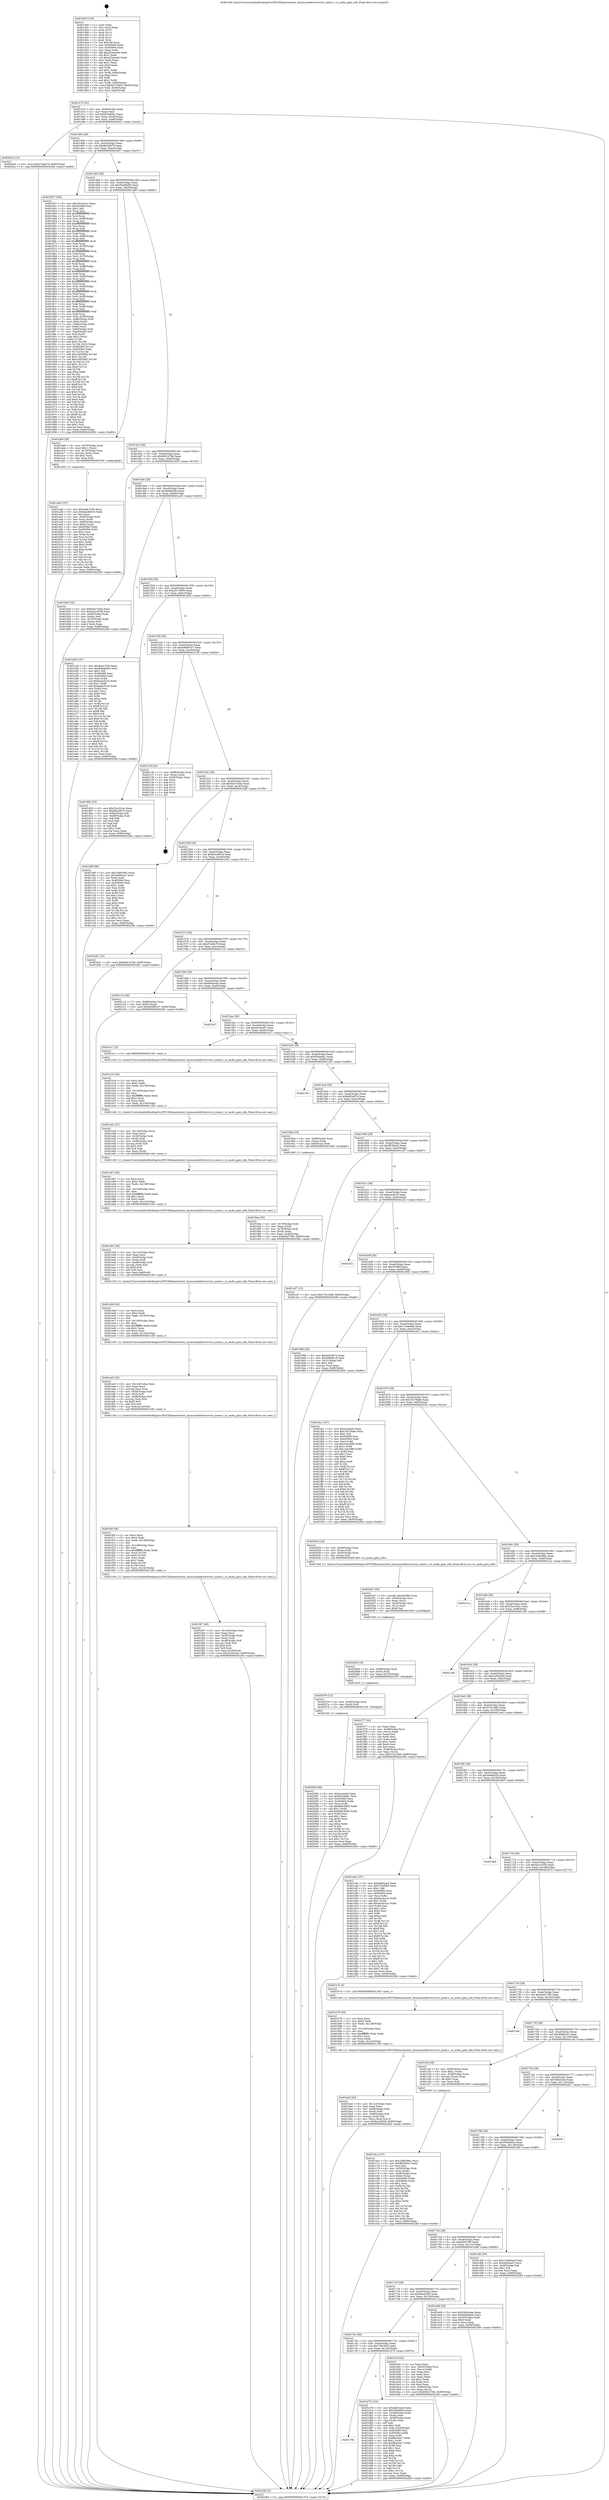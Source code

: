 digraph "0x401400" {
  label = "0x401400 (/mnt/c/Users/mathe/Desktop/tcc/POCII/binaries/extr_linuxsounddriversvxvx_mixer.c_vx_audio_gain_info_Final-ollvm.out::main(0))"
  labelloc = "t"
  node[shape=record]

  Entry [label="",width=0.3,height=0.3,shape=circle,fillcolor=black,style=filled]
  "0x401474" [label="{
     0x401474 [32]\l
     | [instrs]\l
     &nbsp;&nbsp;0x401474 \<+6\>: mov -0x90(%rbp),%eax\l
     &nbsp;&nbsp;0x40147a \<+2\>: mov %eax,%ecx\l
     &nbsp;&nbsp;0x40147c \<+6\>: sub $0x816a6fe1,%ecx\l
     &nbsp;&nbsp;0x401482 \<+6\>: mov %eax,-0xa4(%rbp)\l
     &nbsp;&nbsp;0x401488 \<+6\>: mov %ecx,-0xa8(%rbp)\l
     &nbsp;&nbsp;0x40148e \<+6\>: je 00000000004020e2 \<main+0xce2\>\l
  }"]
  "0x4020e2" [label="{
     0x4020e2 [15]\l
     | [instrs]\l
     &nbsp;&nbsp;0x4020e2 \<+10\>: movl $0xd7abfa70,-0x90(%rbp)\l
     &nbsp;&nbsp;0x4020ec \<+5\>: jmp 0000000000402284 \<main+0xe84\>\l
  }"]
  "0x401494" [label="{
     0x401494 [28]\l
     | [instrs]\l
     &nbsp;&nbsp;0x401494 \<+5\>: jmp 0000000000401499 \<main+0x99\>\l
     &nbsp;&nbsp;0x401499 \<+6\>: mov -0xa4(%rbp),%eax\l
     &nbsp;&nbsp;0x40149f \<+5\>: sub $0x8b42f476,%eax\l
     &nbsp;&nbsp;0x4014a4 \<+6\>: mov %eax,-0xac(%rbp)\l
     &nbsp;&nbsp;0x4014aa \<+6\>: je 0000000000401837 \<main+0x437\>\l
  }"]
  Exit [label="",width=0.3,height=0.3,shape=circle,fillcolor=black,style=filled,peripheries=2]
  "0x401837" [label="{
     0x401837 [356]\l
     | [instrs]\l
     &nbsp;&nbsp;0x401837 \<+5\>: mov $0x25e161ec,%eax\l
     &nbsp;&nbsp;0x40183c \<+5\>: mov $0xcf16f6f,%ecx\l
     &nbsp;&nbsp;0x401841 \<+2\>: mov $0x1,%dl\l
     &nbsp;&nbsp;0x401843 \<+3\>: mov %rsp,%rsi\l
     &nbsp;&nbsp;0x401846 \<+4\>: add $0xfffffffffffffff0,%rsi\l
     &nbsp;&nbsp;0x40184a \<+3\>: mov %rsi,%rsp\l
     &nbsp;&nbsp;0x40184d \<+7\>: mov %rsi,-0x88(%rbp)\l
     &nbsp;&nbsp;0x401854 \<+3\>: mov %rsp,%rsi\l
     &nbsp;&nbsp;0x401857 \<+4\>: add $0xfffffffffffffff0,%rsi\l
     &nbsp;&nbsp;0x40185b \<+3\>: mov %rsi,%rsp\l
     &nbsp;&nbsp;0x40185e \<+3\>: mov %rsp,%rdi\l
     &nbsp;&nbsp;0x401861 \<+4\>: add $0xfffffffffffffff0,%rdi\l
     &nbsp;&nbsp;0x401865 \<+3\>: mov %rdi,%rsp\l
     &nbsp;&nbsp;0x401868 \<+4\>: mov %rdi,-0x80(%rbp)\l
     &nbsp;&nbsp;0x40186c \<+3\>: mov %rsp,%rdi\l
     &nbsp;&nbsp;0x40186f \<+4\>: add $0xfffffffffffffff0,%rdi\l
     &nbsp;&nbsp;0x401873 \<+3\>: mov %rdi,%rsp\l
     &nbsp;&nbsp;0x401876 \<+4\>: mov %rdi,-0x78(%rbp)\l
     &nbsp;&nbsp;0x40187a \<+3\>: mov %rsp,%rdi\l
     &nbsp;&nbsp;0x40187d \<+4\>: add $0xfffffffffffffff0,%rdi\l
     &nbsp;&nbsp;0x401881 \<+3\>: mov %rdi,%rsp\l
     &nbsp;&nbsp;0x401884 \<+4\>: mov %rdi,-0x70(%rbp)\l
     &nbsp;&nbsp;0x401888 \<+3\>: mov %rsp,%rdi\l
     &nbsp;&nbsp;0x40188b \<+4\>: add $0xfffffffffffffff0,%rdi\l
     &nbsp;&nbsp;0x40188f \<+3\>: mov %rdi,%rsp\l
     &nbsp;&nbsp;0x401892 \<+4\>: mov %rdi,-0x68(%rbp)\l
     &nbsp;&nbsp;0x401896 \<+3\>: mov %rsp,%rdi\l
     &nbsp;&nbsp;0x401899 \<+4\>: add $0xfffffffffffffff0,%rdi\l
     &nbsp;&nbsp;0x40189d \<+3\>: mov %rdi,%rsp\l
     &nbsp;&nbsp;0x4018a0 \<+4\>: mov %rdi,-0x60(%rbp)\l
     &nbsp;&nbsp;0x4018a4 \<+3\>: mov %rsp,%rdi\l
     &nbsp;&nbsp;0x4018a7 \<+4\>: add $0xfffffffffffffff0,%rdi\l
     &nbsp;&nbsp;0x4018ab \<+3\>: mov %rdi,%rsp\l
     &nbsp;&nbsp;0x4018ae \<+4\>: mov %rdi,-0x58(%rbp)\l
     &nbsp;&nbsp;0x4018b2 \<+3\>: mov %rsp,%rdi\l
     &nbsp;&nbsp;0x4018b5 \<+4\>: add $0xfffffffffffffff0,%rdi\l
     &nbsp;&nbsp;0x4018b9 \<+3\>: mov %rdi,%rsp\l
     &nbsp;&nbsp;0x4018bc \<+4\>: mov %rdi,-0x50(%rbp)\l
     &nbsp;&nbsp;0x4018c0 \<+3\>: mov %rsp,%rdi\l
     &nbsp;&nbsp;0x4018c3 \<+4\>: add $0xfffffffffffffff0,%rdi\l
     &nbsp;&nbsp;0x4018c7 \<+3\>: mov %rdi,%rsp\l
     &nbsp;&nbsp;0x4018ca \<+4\>: mov %rdi,-0x48(%rbp)\l
     &nbsp;&nbsp;0x4018ce \<+3\>: mov %rsp,%rdi\l
     &nbsp;&nbsp;0x4018d1 \<+4\>: add $0xfffffffffffffff0,%rdi\l
     &nbsp;&nbsp;0x4018d5 \<+3\>: mov %rdi,%rsp\l
     &nbsp;&nbsp;0x4018d8 \<+4\>: mov %rdi,-0x40(%rbp)\l
     &nbsp;&nbsp;0x4018dc \<+7\>: mov -0x88(%rbp),%rdi\l
     &nbsp;&nbsp;0x4018e3 \<+6\>: movl $0x0,(%rdi)\l
     &nbsp;&nbsp;0x4018e9 \<+7\>: mov -0x94(%rbp),%r8d\l
     &nbsp;&nbsp;0x4018f0 \<+3\>: mov %r8d,(%rsi)\l
     &nbsp;&nbsp;0x4018f3 \<+4\>: mov -0x80(%rbp),%rdi\l
     &nbsp;&nbsp;0x4018f7 \<+7\>: mov -0xa0(%rbp),%r9\l
     &nbsp;&nbsp;0x4018fe \<+3\>: mov %r9,(%rdi)\l
     &nbsp;&nbsp;0x401901 \<+3\>: cmpl $0x2,(%rsi)\l
     &nbsp;&nbsp;0x401904 \<+4\>: setne %r10b\l
     &nbsp;&nbsp;0x401908 \<+4\>: and $0x1,%r10b\l
     &nbsp;&nbsp;0x40190c \<+4\>: mov %r10b,-0x31(%rbp)\l
     &nbsp;&nbsp;0x401910 \<+8\>: mov 0x405060,%r11d\l
     &nbsp;&nbsp;0x401918 \<+7\>: mov 0x405064,%ebx\l
     &nbsp;&nbsp;0x40191f \<+3\>: mov %r11d,%r14d\l
     &nbsp;&nbsp;0x401922 \<+7\>: add $0xc3d55082,%r14d\l
     &nbsp;&nbsp;0x401929 \<+4\>: sub $0x1,%r14d\l
     &nbsp;&nbsp;0x40192d \<+7\>: sub $0xc3d55082,%r14d\l
     &nbsp;&nbsp;0x401934 \<+4\>: imul %r14d,%r11d\l
     &nbsp;&nbsp;0x401938 \<+4\>: and $0x1,%r11d\l
     &nbsp;&nbsp;0x40193c \<+4\>: cmp $0x0,%r11d\l
     &nbsp;&nbsp;0x401940 \<+4\>: sete %r10b\l
     &nbsp;&nbsp;0x401944 \<+3\>: cmp $0xa,%ebx\l
     &nbsp;&nbsp;0x401947 \<+4\>: setl %r15b\l
     &nbsp;&nbsp;0x40194b \<+3\>: mov %r10b,%r12b\l
     &nbsp;&nbsp;0x40194e \<+4\>: xor $0xff,%r12b\l
     &nbsp;&nbsp;0x401952 \<+3\>: mov %r15b,%r13b\l
     &nbsp;&nbsp;0x401955 \<+4\>: xor $0xff,%r13b\l
     &nbsp;&nbsp;0x401959 \<+3\>: xor $0x0,%dl\l
     &nbsp;&nbsp;0x40195c \<+3\>: mov %r12b,%sil\l
     &nbsp;&nbsp;0x40195f \<+4\>: and $0x0,%sil\l
     &nbsp;&nbsp;0x401963 \<+3\>: and %dl,%r10b\l
     &nbsp;&nbsp;0x401966 \<+3\>: mov %r13b,%dil\l
     &nbsp;&nbsp;0x401969 \<+4\>: and $0x0,%dil\l
     &nbsp;&nbsp;0x40196d \<+3\>: and %dl,%r15b\l
     &nbsp;&nbsp;0x401970 \<+3\>: or %r10b,%sil\l
     &nbsp;&nbsp;0x401973 \<+3\>: or %r15b,%dil\l
     &nbsp;&nbsp;0x401976 \<+3\>: xor %dil,%sil\l
     &nbsp;&nbsp;0x401979 \<+3\>: or %r13b,%r12b\l
     &nbsp;&nbsp;0x40197c \<+4\>: xor $0xff,%r12b\l
     &nbsp;&nbsp;0x401980 \<+3\>: or $0x0,%dl\l
     &nbsp;&nbsp;0x401983 \<+3\>: and %dl,%r12b\l
     &nbsp;&nbsp;0x401986 \<+3\>: or %r12b,%sil\l
     &nbsp;&nbsp;0x401989 \<+4\>: test $0x1,%sil\l
     &nbsp;&nbsp;0x40198d \<+3\>: cmovne %ecx,%eax\l
     &nbsp;&nbsp;0x401990 \<+6\>: mov %eax,-0x90(%rbp)\l
     &nbsp;&nbsp;0x401996 \<+5\>: jmp 0000000000402284 \<main+0xe84\>\l
  }"]
  "0x4014b0" [label="{
     0x4014b0 [28]\l
     | [instrs]\l
     &nbsp;&nbsp;0x4014b0 \<+5\>: jmp 00000000004014b5 \<main+0xb5\>\l
     &nbsp;&nbsp;0x4014b5 \<+6\>: mov -0xa4(%rbp),%eax\l
     &nbsp;&nbsp;0x4014bb \<+5\>: sub $0x8da08a95,%eax\l
     &nbsp;&nbsp;0x4014c0 \<+6\>: mov %eax,-0xb0(%rbp)\l
     &nbsp;&nbsp;0x4014c6 \<+6\>: je 0000000000401ab9 \<main+0x6b9\>\l
  }"]
  "0x402082" [label="{
     0x402082 [96]\l
     | [instrs]\l
     &nbsp;&nbsp;0x402082 \<+5\>: mov $0xace4e45,%eax\l
     &nbsp;&nbsp;0x402087 \<+5\>: mov $0x816a6fe1,%esi\l
     &nbsp;&nbsp;0x40208c \<+7\>: mov 0x405060,%ecx\l
     &nbsp;&nbsp;0x402093 \<+7\>: mov 0x405064,%edx\l
     &nbsp;&nbsp;0x40209a \<+3\>: mov %ecx,%r8d\l
     &nbsp;&nbsp;0x40209d \<+7\>: sub $0x8b8c4605,%r8d\l
     &nbsp;&nbsp;0x4020a4 \<+4\>: sub $0x1,%r8d\l
     &nbsp;&nbsp;0x4020a8 \<+7\>: add $0x8b8c4605,%r8d\l
     &nbsp;&nbsp;0x4020af \<+4\>: imul %r8d,%ecx\l
     &nbsp;&nbsp;0x4020b3 \<+3\>: and $0x1,%ecx\l
     &nbsp;&nbsp;0x4020b6 \<+3\>: cmp $0x0,%ecx\l
     &nbsp;&nbsp;0x4020b9 \<+4\>: sete %r9b\l
     &nbsp;&nbsp;0x4020bd \<+3\>: cmp $0xa,%edx\l
     &nbsp;&nbsp;0x4020c0 \<+4\>: setl %r10b\l
     &nbsp;&nbsp;0x4020c4 \<+3\>: mov %r9b,%r11b\l
     &nbsp;&nbsp;0x4020c7 \<+3\>: and %r10b,%r11b\l
     &nbsp;&nbsp;0x4020ca \<+3\>: xor %r10b,%r9b\l
     &nbsp;&nbsp;0x4020cd \<+3\>: or %r9b,%r11b\l
     &nbsp;&nbsp;0x4020d0 \<+4\>: test $0x1,%r11b\l
     &nbsp;&nbsp;0x4020d4 \<+3\>: cmovne %esi,%eax\l
     &nbsp;&nbsp;0x4020d7 \<+6\>: mov %eax,-0x90(%rbp)\l
     &nbsp;&nbsp;0x4020dd \<+5\>: jmp 0000000000402284 \<main+0xe84\>\l
  }"]
  "0x401ab9" [label="{
     0x401ab9 [29]\l
     | [instrs]\l
     &nbsp;&nbsp;0x401ab9 \<+4\>: mov -0x70(%rbp),%rax\l
     &nbsp;&nbsp;0x401abd \<+6\>: movl $0x1,(%rax)\l
     &nbsp;&nbsp;0x401ac3 \<+4\>: mov -0x70(%rbp),%rax\l
     &nbsp;&nbsp;0x401ac7 \<+3\>: movslq (%rax),%rax\l
     &nbsp;&nbsp;0x401aca \<+4\>: shl $0x2,%rax\l
     &nbsp;&nbsp;0x401ace \<+3\>: mov %rax,%rdi\l
     &nbsp;&nbsp;0x401ad1 \<+5\>: call 0000000000401050 \<malloc@plt\>\l
     | [calls]\l
     &nbsp;&nbsp;0x401050 \{1\} (unknown)\l
  }"]
  "0x4014cc" [label="{
     0x4014cc [28]\l
     | [instrs]\l
     &nbsp;&nbsp;0x4014cc \<+5\>: jmp 00000000004014d1 \<main+0xd1\>\l
     &nbsp;&nbsp;0x4014d1 \<+6\>: mov -0xa4(%rbp),%eax\l
     &nbsp;&nbsp;0x4014d7 \<+5\>: sub $0x949147b8,%eax\l
     &nbsp;&nbsp;0x4014dc \<+6\>: mov %eax,-0xb4(%rbp)\l
     &nbsp;&nbsp;0x4014e2 \<+6\>: je 0000000000401b50 \<main+0x750\>\l
  }"]
  "0x402076" [label="{
     0x402076 [12]\l
     | [instrs]\l
     &nbsp;&nbsp;0x402076 \<+4\>: mov -0x50(%rbp),%rdi\l
     &nbsp;&nbsp;0x40207a \<+3\>: mov (%rdi),%rdi\l
     &nbsp;&nbsp;0x40207d \<+5\>: call 0000000000401030 \<free@plt\>\l
     | [calls]\l
     &nbsp;&nbsp;0x401030 \{1\} (unknown)\l
  }"]
  "0x401b50" [label="{
     0x401b50 [36]\l
     | [instrs]\l
     &nbsp;&nbsp;0x401b50 \<+5\>: mov $0xbab73e4a,%eax\l
     &nbsp;&nbsp;0x401b55 \<+5\>: mov $0x4a2c5358,%ecx\l
     &nbsp;&nbsp;0x401b5a \<+4\>: mov -0x60(%rbp),%rdx\l
     &nbsp;&nbsp;0x401b5e \<+2\>: mov (%rdx),%esi\l
     &nbsp;&nbsp;0x401b60 \<+4\>: mov -0x70(%rbp),%rdx\l
     &nbsp;&nbsp;0x401b64 \<+2\>: cmp (%rdx),%esi\l
     &nbsp;&nbsp;0x401b66 \<+3\>: cmovl %ecx,%eax\l
     &nbsp;&nbsp;0x401b69 \<+6\>: mov %eax,-0x90(%rbp)\l
     &nbsp;&nbsp;0x401b6f \<+5\>: jmp 0000000000402284 \<main+0xe84\>\l
  }"]
  "0x4014e8" [label="{
     0x4014e8 [28]\l
     | [instrs]\l
     &nbsp;&nbsp;0x4014e8 \<+5\>: jmp 00000000004014ed \<main+0xed\>\l
     &nbsp;&nbsp;0x4014ed \<+6\>: mov -0xa4(%rbp),%eax\l
     &nbsp;&nbsp;0x4014f3 \<+5\>: sub $0x9dd0a6dc,%eax\l
     &nbsp;&nbsp;0x4014f8 \<+6\>: mov %eax,-0xb8(%rbp)\l
     &nbsp;&nbsp;0x4014fe \<+6\>: je 0000000000401a26 \<main+0x626\>\l
  }"]
  "0x402064" [label="{
     0x402064 [18]\l
     | [instrs]\l
     &nbsp;&nbsp;0x402064 \<+4\>: mov -0x68(%rbp),%rdi\l
     &nbsp;&nbsp;0x402068 \<+3\>: mov (%rdi),%rdi\l
     &nbsp;&nbsp;0x40206b \<+6\>: mov %eax,-0x150(%rbp)\l
     &nbsp;&nbsp;0x402071 \<+5\>: call 0000000000401030 \<free@plt\>\l
     | [calls]\l
     &nbsp;&nbsp;0x401030 \{1\} (unknown)\l
  }"]
  "0x401a26" [label="{
     0x401a26 [147]\l
     | [instrs]\l
     &nbsp;&nbsp;0x401a26 \<+5\>: mov $0x4adc7c85,%eax\l
     &nbsp;&nbsp;0x401a2b \<+5\>: mov $0x8da08a95,%ecx\l
     &nbsp;&nbsp;0x401a30 \<+2\>: mov $0x1,%dl\l
     &nbsp;&nbsp;0x401a32 \<+7\>: mov 0x405060,%esi\l
     &nbsp;&nbsp;0x401a39 \<+7\>: mov 0x405064,%edi\l
     &nbsp;&nbsp;0x401a40 \<+3\>: mov %esi,%r8d\l
     &nbsp;&nbsp;0x401a43 \<+7\>: sub $0xba0e3c24,%r8d\l
     &nbsp;&nbsp;0x401a4a \<+4\>: sub $0x1,%r8d\l
     &nbsp;&nbsp;0x401a4e \<+7\>: add $0xba0e3c24,%r8d\l
     &nbsp;&nbsp;0x401a55 \<+4\>: imul %r8d,%esi\l
     &nbsp;&nbsp;0x401a59 \<+3\>: and $0x1,%esi\l
     &nbsp;&nbsp;0x401a5c \<+3\>: cmp $0x0,%esi\l
     &nbsp;&nbsp;0x401a5f \<+4\>: sete %r9b\l
     &nbsp;&nbsp;0x401a63 \<+3\>: cmp $0xa,%edi\l
     &nbsp;&nbsp;0x401a66 \<+4\>: setl %r10b\l
     &nbsp;&nbsp;0x401a6a \<+3\>: mov %r9b,%r11b\l
     &nbsp;&nbsp;0x401a6d \<+4\>: xor $0xff,%r11b\l
     &nbsp;&nbsp;0x401a71 \<+3\>: mov %r10b,%bl\l
     &nbsp;&nbsp;0x401a74 \<+3\>: xor $0xff,%bl\l
     &nbsp;&nbsp;0x401a77 \<+3\>: xor $0x0,%dl\l
     &nbsp;&nbsp;0x401a7a \<+3\>: mov %r11b,%r14b\l
     &nbsp;&nbsp;0x401a7d \<+4\>: and $0x0,%r14b\l
     &nbsp;&nbsp;0x401a81 \<+3\>: and %dl,%r9b\l
     &nbsp;&nbsp;0x401a84 \<+3\>: mov %bl,%r15b\l
     &nbsp;&nbsp;0x401a87 \<+4\>: and $0x0,%r15b\l
     &nbsp;&nbsp;0x401a8b \<+3\>: and %dl,%r10b\l
     &nbsp;&nbsp;0x401a8e \<+3\>: or %r9b,%r14b\l
     &nbsp;&nbsp;0x401a91 \<+3\>: or %r10b,%r15b\l
     &nbsp;&nbsp;0x401a94 \<+3\>: xor %r15b,%r14b\l
     &nbsp;&nbsp;0x401a97 \<+3\>: or %bl,%r11b\l
     &nbsp;&nbsp;0x401a9a \<+4\>: xor $0xff,%r11b\l
     &nbsp;&nbsp;0x401a9e \<+3\>: or $0x0,%dl\l
     &nbsp;&nbsp;0x401aa1 \<+3\>: and %dl,%r11b\l
     &nbsp;&nbsp;0x401aa4 \<+3\>: or %r11b,%r14b\l
     &nbsp;&nbsp;0x401aa7 \<+4\>: test $0x1,%r14b\l
     &nbsp;&nbsp;0x401aab \<+3\>: cmovne %ecx,%eax\l
     &nbsp;&nbsp;0x401aae \<+6\>: mov %eax,-0x90(%rbp)\l
     &nbsp;&nbsp;0x401ab4 \<+5\>: jmp 0000000000402284 \<main+0xe84\>\l
  }"]
  "0x401504" [label="{
     0x401504 [28]\l
     | [instrs]\l
     &nbsp;&nbsp;0x401504 \<+5\>: jmp 0000000000401509 \<main+0x109\>\l
     &nbsp;&nbsp;0x401509 \<+6\>: mov -0xa4(%rbp),%eax\l
     &nbsp;&nbsp;0x40150f \<+5\>: sub $0xa5c7b950,%eax\l
     &nbsp;&nbsp;0x401514 \<+6\>: mov %eax,-0xbc(%rbp)\l
     &nbsp;&nbsp;0x40151a \<+6\>: je 0000000000401802 \<main+0x402\>\l
  }"]
  "0x402047" [label="{
     0x402047 [29]\l
     | [instrs]\l
     &nbsp;&nbsp;0x402047 \<+10\>: movabs $0x4030b6,%rdi\l
     &nbsp;&nbsp;0x402051 \<+4\>: mov -0x40(%rbp),%rsi\l
     &nbsp;&nbsp;0x402055 \<+2\>: mov %eax,(%rsi)\l
     &nbsp;&nbsp;0x402057 \<+4\>: mov -0x40(%rbp),%rsi\l
     &nbsp;&nbsp;0x40205b \<+2\>: mov (%rsi),%esi\l
     &nbsp;&nbsp;0x40205d \<+2\>: mov $0x0,%al\l
     &nbsp;&nbsp;0x40205f \<+5\>: call 0000000000401040 \<printf@plt\>\l
     | [calls]\l
     &nbsp;&nbsp;0x401040 \{1\} (unknown)\l
  }"]
  "0x401802" [label="{
     0x401802 [53]\l
     | [instrs]\l
     &nbsp;&nbsp;0x401802 \<+5\>: mov $0x25e161ec,%eax\l
     &nbsp;&nbsp;0x401807 \<+5\>: mov $0x8b42f476,%ecx\l
     &nbsp;&nbsp;0x40180c \<+6\>: mov -0x8a(%rbp),%dl\l
     &nbsp;&nbsp;0x401812 \<+7\>: mov -0x89(%rbp),%sil\l
     &nbsp;&nbsp;0x401819 \<+3\>: mov %dl,%dil\l
     &nbsp;&nbsp;0x40181c \<+3\>: and %sil,%dil\l
     &nbsp;&nbsp;0x40181f \<+3\>: xor %sil,%dl\l
     &nbsp;&nbsp;0x401822 \<+3\>: or %dl,%dil\l
     &nbsp;&nbsp;0x401825 \<+4\>: test $0x1,%dil\l
     &nbsp;&nbsp;0x401829 \<+3\>: cmovne %ecx,%eax\l
     &nbsp;&nbsp;0x40182c \<+6\>: mov %eax,-0x90(%rbp)\l
     &nbsp;&nbsp;0x401832 \<+5\>: jmp 0000000000402284 \<main+0xe84\>\l
  }"]
  "0x401520" [label="{
     0x401520 [28]\l
     | [instrs]\l
     &nbsp;&nbsp;0x401520 \<+5\>: jmp 0000000000401525 \<main+0x125\>\l
     &nbsp;&nbsp;0x401525 \<+6\>: mov -0xa4(%rbp),%eax\l
     &nbsp;&nbsp;0x40152b \<+5\>: sub $0xb94881e7,%eax\l
     &nbsp;&nbsp;0x401530 \<+6\>: mov %eax,-0xc0(%rbp)\l
     &nbsp;&nbsp;0x401536 \<+6\>: je 0000000000402130 \<main+0xd30\>\l
  }"]
  "0x402284" [label="{
     0x402284 [5]\l
     | [instrs]\l
     &nbsp;&nbsp;0x402284 \<+5\>: jmp 0000000000401474 \<main+0x74\>\l
  }"]
  "0x401400" [label="{
     0x401400 [116]\l
     | [instrs]\l
     &nbsp;&nbsp;0x401400 \<+1\>: push %rbp\l
     &nbsp;&nbsp;0x401401 \<+3\>: mov %rsp,%rbp\l
     &nbsp;&nbsp;0x401404 \<+2\>: push %r15\l
     &nbsp;&nbsp;0x401406 \<+2\>: push %r14\l
     &nbsp;&nbsp;0x401408 \<+2\>: push %r13\l
     &nbsp;&nbsp;0x40140a \<+2\>: push %r12\l
     &nbsp;&nbsp;0x40140c \<+1\>: push %rbx\l
     &nbsp;&nbsp;0x40140d \<+7\>: sub $0x148,%rsp\l
     &nbsp;&nbsp;0x401414 \<+7\>: mov 0x405060,%eax\l
     &nbsp;&nbsp;0x40141b \<+7\>: mov 0x405064,%ecx\l
     &nbsp;&nbsp;0x401422 \<+2\>: mov %eax,%edx\l
     &nbsp;&nbsp;0x401424 \<+6\>: add $0xa52eea46,%edx\l
     &nbsp;&nbsp;0x40142a \<+3\>: sub $0x1,%edx\l
     &nbsp;&nbsp;0x40142d \<+6\>: sub $0xa52eea46,%edx\l
     &nbsp;&nbsp;0x401433 \<+3\>: imul %edx,%eax\l
     &nbsp;&nbsp;0x401436 \<+3\>: and $0x1,%eax\l
     &nbsp;&nbsp;0x401439 \<+3\>: cmp $0x0,%eax\l
     &nbsp;&nbsp;0x40143c \<+4\>: sete %r8b\l
     &nbsp;&nbsp;0x401440 \<+4\>: and $0x1,%r8b\l
     &nbsp;&nbsp;0x401444 \<+7\>: mov %r8b,-0x8a(%rbp)\l
     &nbsp;&nbsp;0x40144b \<+3\>: cmp $0xa,%ecx\l
     &nbsp;&nbsp;0x40144e \<+4\>: setl %r8b\l
     &nbsp;&nbsp;0x401452 \<+4\>: and $0x1,%r8b\l
     &nbsp;&nbsp;0x401456 \<+7\>: mov %r8b,-0x89(%rbp)\l
     &nbsp;&nbsp;0x40145d \<+10\>: movl $0xa5c7b950,-0x90(%rbp)\l
     &nbsp;&nbsp;0x401467 \<+6\>: mov %edi,-0x94(%rbp)\l
     &nbsp;&nbsp;0x40146d \<+7\>: mov %rsi,-0xa0(%rbp)\l
  }"]
  "0x401f47" [label="{
     0x401f47 [48]\l
     | [instrs]\l
     &nbsp;&nbsp;0x401f47 \<+6\>: mov -0x14c(%rbp),%ecx\l
     &nbsp;&nbsp;0x401f4d \<+3\>: imul %eax,%ecx\l
     &nbsp;&nbsp;0x401f50 \<+4\>: mov -0x50(%rbp),%rdi\l
     &nbsp;&nbsp;0x401f54 \<+3\>: mov (%rdi),%rdi\l
     &nbsp;&nbsp;0x401f57 \<+4\>: mov -0x48(%rbp),%r8\l
     &nbsp;&nbsp;0x401f5b \<+3\>: movslq (%r8),%r8\l
     &nbsp;&nbsp;0x401f5e \<+4\>: shl $0x5,%r8\l
     &nbsp;&nbsp;0x401f62 \<+3\>: add %r8,%rdi\l
     &nbsp;&nbsp;0x401f65 \<+3\>: mov %ecx,0x18(%rdi)\l
     &nbsp;&nbsp;0x401f68 \<+10\>: movl $0x2a35e5ad,-0x90(%rbp)\l
     &nbsp;&nbsp;0x401f72 \<+5\>: jmp 0000000000402284 \<main+0xe84\>\l
  }"]
  "0x401f0f" [label="{
     0x401f0f [56]\l
     | [instrs]\l
     &nbsp;&nbsp;0x401f0f \<+2\>: xor %ecx,%ecx\l
     &nbsp;&nbsp;0x401f11 \<+5\>: mov $0x2,%edx\l
     &nbsp;&nbsp;0x401f16 \<+6\>: mov %edx,-0x148(%rbp)\l
     &nbsp;&nbsp;0x401f1c \<+1\>: cltd\l
     &nbsp;&nbsp;0x401f1d \<+6\>: mov -0x148(%rbp),%esi\l
     &nbsp;&nbsp;0x401f23 \<+2\>: idiv %esi\l
     &nbsp;&nbsp;0x401f25 \<+6\>: imul $0xfffffffe,%edx,%edx\l
     &nbsp;&nbsp;0x401f2b \<+3\>: mov %ecx,%r10d\l
     &nbsp;&nbsp;0x401f2e \<+3\>: sub %edx,%r10d\l
     &nbsp;&nbsp;0x401f31 \<+2\>: mov %ecx,%edx\l
     &nbsp;&nbsp;0x401f33 \<+3\>: sub $0x1,%edx\l
     &nbsp;&nbsp;0x401f36 \<+3\>: add %edx,%r10d\l
     &nbsp;&nbsp;0x401f39 \<+3\>: sub %r10d,%ecx\l
     &nbsp;&nbsp;0x401f3c \<+6\>: mov %ecx,-0x14c(%rbp)\l
     &nbsp;&nbsp;0x401f42 \<+5\>: call 0000000000401160 \<next_i\>\l
     | [calls]\l
     &nbsp;&nbsp;0x401160 \{1\} (/mnt/c/Users/mathe/Desktop/tcc/POCII/binaries/extr_linuxsounddriversvxvx_mixer.c_vx_audio_gain_info_Final-ollvm.out::next_i)\l
  }"]
  "0x402130" [label="{
     0x402130 [24]\l
     | [instrs]\l
     &nbsp;&nbsp;0x402130 \<+7\>: mov -0x88(%rbp),%rax\l
     &nbsp;&nbsp;0x402137 \<+2\>: mov (%rax),%eax\l
     &nbsp;&nbsp;0x402139 \<+4\>: lea -0x28(%rbp),%rsp\l
     &nbsp;&nbsp;0x40213d \<+1\>: pop %rbx\l
     &nbsp;&nbsp;0x40213e \<+2\>: pop %r12\l
     &nbsp;&nbsp;0x402140 \<+2\>: pop %r13\l
     &nbsp;&nbsp;0x402142 \<+2\>: pop %r14\l
     &nbsp;&nbsp;0x402144 \<+2\>: pop %r15\l
     &nbsp;&nbsp;0x402146 \<+1\>: pop %rbp\l
     &nbsp;&nbsp;0x402147 \<+1\>: ret\l
  }"]
  "0x40153c" [label="{
     0x40153c [28]\l
     | [instrs]\l
     &nbsp;&nbsp;0x40153c \<+5\>: jmp 0000000000401541 \<main+0x141\>\l
     &nbsp;&nbsp;0x401541 \<+6\>: mov -0xa4(%rbp),%eax\l
     &nbsp;&nbsp;0x401547 \<+5\>: sub $0xbab73e4a,%eax\l
     &nbsp;&nbsp;0x40154c \<+6\>: mov %eax,-0xc4(%rbp)\l
     &nbsp;&nbsp;0x401552 \<+6\>: je 0000000000401bf9 \<main+0x7f9\>\l
  }"]
  "0x401ee5" [label="{
     0x401ee5 [42]\l
     | [instrs]\l
     &nbsp;&nbsp;0x401ee5 \<+6\>: mov -0x144(%rbp),%ecx\l
     &nbsp;&nbsp;0x401eeb \<+3\>: imul %eax,%ecx\l
     &nbsp;&nbsp;0x401eee \<+3\>: movslq %ecx,%rdi\l
     &nbsp;&nbsp;0x401ef1 \<+4\>: mov -0x50(%rbp),%r8\l
     &nbsp;&nbsp;0x401ef5 \<+3\>: mov (%r8),%r8\l
     &nbsp;&nbsp;0x401ef8 \<+4\>: mov -0x48(%rbp),%r9\l
     &nbsp;&nbsp;0x401efc \<+3\>: movslq (%r9),%r9\l
     &nbsp;&nbsp;0x401eff \<+4\>: shl $0x5,%r9\l
     &nbsp;&nbsp;0x401f03 \<+3\>: add %r9,%r8\l
     &nbsp;&nbsp;0x401f06 \<+4\>: mov %rdi,0x10(%r8)\l
     &nbsp;&nbsp;0x401f0a \<+5\>: call 0000000000401160 \<next_i\>\l
     | [calls]\l
     &nbsp;&nbsp;0x401160 \{1\} (/mnt/c/Users/mathe/Desktop/tcc/POCII/binaries/extr_linuxsounddriversvxvx_mixer.c_vx_audio_gain_info_Final-ollvm.out::next_i)\l
  }"]
  "0x401bf9" [label="{
     0x401bf9 [86]\l
     | [instrs]\l
     &nbsp;&nbsp;0x401bf9 \<+5\>: mov $0x1b9b39bc,%eax\l
     &nbsp;&nbsp;0x401bfe \<+5\>: mov $0x4bf6bca1,%ecx\l
     &nbsp;&nbsp;0x401c03 \<+2\>: xor %edx,%edx\l
     &nbsp;&nbsp;0x401c05 \<+7\>: mov 0x405060,%esi\l
     &nbsp;&nbsp;0x401c0c \<+7\>: mov 0x405064,%edi\l
     &nbsp;&nbsp;0x401c13 \<+3\>: sub $0x1,%edx\l
     &nbsp;&nbsp;0x401c16 \<+3\>: mov %esi,%r8d\l
     &nbsp;&nbsp;0x401c19 \<+3\>: add %edx,%r8d\l
     &nbsp;&nbsp;0x401c1c \<+4\>: imul %r8d,%esi\l
     &nbsp;&nbsp;0x401c20 \<+3\>: and $0x1,%esi\l
     &nbsp;&nbsp;0x401c23 \<+3\>: cmp $0x0,%esi\l
     &nbsp;&nbsp;0x401c26 \<+4\>: sete %r9b\l
     &nbsp;&nbsp;0x401c2a \<+3\>: cmp $0xa,%edi\l
     &nbsp;&nbsp;0x401c2d \<+4\>: setl %r10b\l
     &nbsp;&nbsp;0x401c31 \<+3\>: mov %r9b,%r11b\l
     &nbsp;&nbsp;0x401c34 \<+3\>: and %r10b,%r11b\l
     &nbsp;&nbsp;0x401c37 \<+3\>: xor %r10b,%r9b\l
     &nbsp;&nbsp;0x401c3a \<+3\>: or %r9b,%r11b\l
     &nbsp;&nbsp;0x401c3d \<+4\>: test $0x1,%r11b\l
     &nbsp;&nbsp;0x401c41 \<+3\>: cmovne %ecx,%eax\l
     &nbsp;&nbsp;0x401c44 \<+6\>: mov %eax,-0x90(%rbp)\l
     &nbsp;&nbsp;0x401c4a \<+5\>: jmp 0000000000402284 \<main+0xe84\>\l
  }"]
  "0x401558" [label="{
     0x401558 [28]\l
     | [instrs]\l
     &nbsp;&nbsp;0x401558 \<+5\>: jmp 000000000040155d \<main+0x15d\>\l
     &nbsp;&nbsp;0x40155d \<+6\>: mov -0xa4(%rbp),%eax\l
     &nbsp;&nbsp;0x401563 \<+5\>: sub $0xbee46016,%eax\l
     &nbsp;&nbsp;0x401568 \<+6\>: mov %eax,-0xc8(%rbp)\l
     &nbsp;&nbsp;0x40156e \<+6\>: je 0000000000401b41 \<main+0x741\>\l
  }"]
  "0x401eb9" [label="{
     0x401eb9 [44]\l
     | [instrs]\l
     &nbsp;&nbsp;0x401eb9 \<+2\>: xor %ecx,%ecx\l
     &nbsp;&nbsp;0x401ebb \<+5\>: mov $0x2,%edx\l
     &nbsp;&nbsp;0x401ec0 \<+6\>: mov %edx,-0x140(%rbp)\l
     &nbsp;&nbsp;0x401ec6 \<+1\>: cltd\l
     &nbsp;&nbsp;0x401ec7 \<+6\>: mov -0x140(%rbp),%esi\l
     &nbsp;&nbsp;0x401ecd \<+2\>: idiv %esi\l
     &nbsp;&nbsp;0x401ecf \<+6\>: imul $0xfffffffe,%edx,%edx\l
     &nbsp;&nbsp;0x401ed5 \<+3\>: sub $0x1,%ecx\l
     &nbsp;&nbsp;0x401ed8 \<+2\>: sub %ecx,%edx\l
     &nbsp;&nbsp;0x401eda \<+6\>: mov %edx,-0x144(%rbp)\l
     &nbsp;&nbsp;0x401ee0 \<+5\>: call 0000000000401160 \<next_i\>\l
     | [calls]\l
     &nbsp;&nbsp;0x401160 \{1\} (/mnt/c/Users/mathe/Desktop/tcc/POCII/binaries/extr_linuxsounddriversvxvx_mixer.c_vx_audio_gain_info_Final-ollvm.out::next_i)\l
  }"]
  "0x401b41" [label="{
     0x401b41 [15]\l
     | [instrs]\l
     &nbsp;&nbsp;0x401b41 \<+10\>: movl $0x949147b8,-0x90(%rbp)\l
     &nbsp;&nbsp;0x401b4b \<+5\>: jmp 0000000000402284 \<main+0xe84\>\l
  }"]
  "0x401574" [label="{
     0x401574 [28]\l
     | [instrs]\l
     &nbsp;&nbsp;0x401574 \<+5\>: jmp 0000000000401579 \<main+0x179\>\l
     &nbsp;&nbsp;0x401579 \<+6\>: mov -0xa4(%rbp),%eax\l
     &nbsp;&nbsp;0x40157f \<+5\>: sub $0xd7abfa70,%eax\l
     &nbsp;&nbsp;0x401584 \<+6\>: mov %eax,-0xcc(%rbp)\l
     &nbsp;&nbsp;0x40158a \<+6\>: je 0000000000402114 \<main+0xd14\>\l
  }"]
  "0x401e93" [label="{
     0x401e93 [38]\l
     | [instrs]\l
     &nbsp;&nbsp;0x401e93 \<+6\>: mov -0x13c(%rbp),%ecx\l
     &nbsp;&nbsp;0x401e99 \<+3\>: imul %eax,%ecx\l
     &nbsp;&nbsp;0x401e9c \<+4\>: mov -0x50(%rbp),%rdi\l
     &nbsp;&nbsp;0x401ea0 \<+3\>: mov (%rdi),%rdi\l
     &nbsp;&nbsp;0x401ea3 \<+4\>: mov -0x48(%rbp),%r8\l
     &nbsp;&nbsp;0x401ea7 \<+3\>: movslq (%r8),%r8\l
     &nbsp;&nbsp;0x401eaa \<+4\>: shl $0x5,%r8\l
     &nbsp;&nbsp;0x401eae \<+3\>: add %r8,%rdi\l
     &nbsp;&nbsp;0x401eb1 \<+3\>: mov %ecx,0x8(%rdi)\l
     &nbsp;&nbsp;0x401eb4 \<+5\>: call 0000000000401160 \<next_i\>\l
     | [calls]\l
     &nbsp;&nbsp;0x401160 \{1\} (/mnt/c/Users/mathe/Desktop/tcc/POCII/binaries/extr_linuxsounddriversvxvx_mixer.c_vx_audio_gain_info_Final-ollvm.out::next_i)\l
  }"]
  "0x402114" [label="{
     0x402114 [28]\l
     | [instrs]\l
     &nbsp;&nbsp;0x402114 \<+7\>: mov -0x88(%rbp),%rax\l
     &nbsp;&nbsp;0x40211b \<+6\>: movl $0x0,(%rax)\l
     &nbsp;&nbsp;0x402121 \<+10\>: movl $0xb94881e7,-0x90(%rbp)\l
     &nbsp;&nbsp;0x40212b \<+5\>: jmp 0000000000402284 \<main+0xe84\>\l
  }"]
  "0x401590" [label="{
     0x401590 [28]\l
     | [instrs]\l
     &nbsp;&nbsp;0x401590 \<+5\>: jmp 0000000000401595 \<main+0x195\>\l
     &nbsp;&nbsp;0x401595 \<+6\>: mov -0xa4(%rbp),%eax\l
     &nbsp;&nbsp;0x40159b \<+5\>: sub $0xdaf4cea4,%eax\l
     &nbsp;&nbsp;0x4015a0 \<+6\>: mov %eax,-0xd0(%rbp)\l
     &nbsp;&nbsp;0x4015a6 \<+6\>: je 0000000000402207 \<main+0xe07\>\l
  }"]
  "0x401e67" [label="{
     0x401e67 [44]\l
     | [instrs]\l
     &nbsp;&nbsp;0x401e67 \<+2\>: xor %ecx,%ecx\l
     &nbsp;&nbsp;0x401e69 \<+5\>: mov $0x2,%edx\l
     &nbsp;&nbsp;0x401e6e \<+6\>: mov %edx,-0x138(%rbp)\l
     &nbsp;&nbsp;0x401e74 \<+1\>: cltd\l
     &nbsp;&nbsp;0x401e75 \<+6\>: mov -0x138(%rbp),%esi\l
     &nbsp;&nbsp;0x401e7b \<+2\>: idiv %esi\l
     &nbsp;&nbsp;0x401e7d \<+6\>: imul $0xfffffffe,%edx,%edx\l
     &nbsp;&nbsp;0x401e83 \<+3\>: sub $0x1,%ecx\l
     &nbsp;&nbsp;0x401e86 \<+2\>: sub %ecx,%edx\l
     &nbsp;&nbsp;0x401e88 \<+6\>: mov %edx,-0x13c(%rbp)\l
     &nbsp;&nbsp;0x401e8e \<+5\>: call 0000000000401160 \<next_i\>\l
     | [calls]\l
     &nbsp;&nbsp;0x401160 \{1\} (/mnt/c/Users/mathe/Desktop/tcc/POCII/binaries/extr_linuxsounddriversvxvx_mixer.c_vx_audio_gain_info_Final-ollvm.out::next_i)\l
  }"]
  "0x402207" [label="{
     0x402207\l
  }", style=dashed]
  "0x4015ac" [label="{
     0x4015ac [28]\l
     | [instrs]\l
     &nbsp;&nbsp;0x4015ac \<+5\>: jmp 00000000004015b1 \<main+0x1b1\>\l
     &nbsp;&nbsp;0x4015b1 \<+6\>: mov -0xa4(%rbp),%eax\l
     &nbsp;&nbsp;0x4015b7 \<+5\>: sub $0xeb50cef1,%eax\l
     &nbsp;&nbsp;0x4015bc \<+6\>: mov %eax,-0xd4(%rbp)\l
     &nbsp;&nbsp;0x4015c2 \<+6\>: je 0000000000401e11 \<main+0xa11\>\l
  }"]
  "0x401e42" [label="{
     0x401e42 [37]\l
     | [instrs]\l
     &nbsp;&nbsp;0x401e42 \<+6\>: mov -0x134(%rbp),%ecx\l
     &nbsp;&nbsp;0x401e48 \<+3\>: imul %eax,%ecx\l
     &nbsp;&nbsp;0x401e4b \<+4\>: mov -0x50(%rbp),%rdi\l
     &nbsp;&nbsp;0x401e4f \<+3\>: mov (%rdi),%rdi\l
     &nbsp;&nbsp;0x401e52 \<+4\>: mov -0x48(%rbp),%r8\l
     &nbsp;&nbsp;0x401e56 \<+3\>: movslq (%r8),%r8\l
     &nbsp;&nbsp;0x401e59 \<+4\>: shl $0x5,%r8\l
     &nbsp;&nbsp;0x401e5d \<+3\>: add %r8,%rdi\l
     &nbsp;&nbsp;0x401e60 \<+2\>: mov %ecx,(%rdi)\l
     &nbsp;&nbsp;0x401e62 \<+5\>: call 0000000000401160 \<next_i\>\l
     | [calls]\l
     &nbsp;&nbsp;0x401160 \{1\} (/mnt/c/Users/mathe/Desktop/tcc/POCII/binaries/extr_linuxsounddriversvxvx_mixer.c_vx_audio_gain_info_Final-ollvm.out::next_i)\l
  }"]
  "0x401e11" [label="{
     0x401e11 [5]\l
     | [instrs]\l
     &nbsp;&nbsp;0x401e11 \<+5\>: call 0000000000401160 \<next_i\>\l
     | [calls]\l
     &nbsp;&nbsp;0x401160 \{1\} (/mnt/c/Users/mathe/Desktop/tcc/POCII/binaries/extr_linuxsounddriversvxvx_mixer.c_vx_audio_gain_info_Final-ollvm.out::next_i)\l
  }"]
  "0x4015c8" [label="{
     0x4015c8 [28]\l
     | [instrs]\l
     &nbsp;&nbsp;0x4015c8 \<+5\>: jmp 00000000004015cd \<main+0x1cd\>\l
     &nbsp;&nbsp;0x4015cd \<+6\>: mov -0xa4(%rbp),%eax\l
     &nbsp;&nbsp;0x4015d3 \<+5\>: sub $0xf5bba8a1,%eax\l
     &nbsp;&nbsp;0x4015d8 \<+6\>: mov %eax,-0xd8(%rbp)\l
     &nbsp;&nbsp;0x4015de \<+6\>: je 0000000000402100 \<main+0xd00\>\l
  }"]
  "0x401e16" [label="{
     0x401e16 [44]\l
     | [instrs]\l
     &nbsp;&nbsp;0x401e16 \<+2\>: xor %ecx,%ecx\l
     &nbsp;&nbsp;0x401e18 \<+5\>: mov $0x2,%edx\l
     &nbsp;&nbsp;0x401e1d \<+6\>: mov %edx,-0x130(%rbp)\l
     &nbsp;&nbsp;0x401e23 \<+1\>: cltd\l
     &nbsp;&nbsp;0x401e24 \<+6\>: mov -0x130(%rbp),%esi\l
     &nbsp;&nbsp;0x401e2a \<+2\>: idiv %esi\l
     &nbsp;&nbsp;0x401e2c \<+6\>: imul $0xfffffffe,%edx,%edx\l
     &nbsp;&nbsp;0x401e32 \<+3\>: sub $0x1,%ecx\l
     &nbsp;&nbsp;0x401e35 \<+2\>: sub %ecx,%edx\l
     &nbsp;&nbsp;0x401e37 \<+6\>: mov %edx,-0x134(%rbp)\l
     &nbsp;&nbsp;0x401e3d \<+5\>: call 0000000000401160 \<next_i\>\l
     | [calls]\l
     &nbsp;&nbsp;0x401160 \{1\} (/mnt/c/Users/mathe/Desktop/tcc/POCII/binaries/extr_linuxsounddriversvxvx_mixer.c_vx_audio_gain_info_Final-ollvm.out::next_i)\l
  }"]
  "0x402100" [label="{
     0x402100\l
  }", style=dashed]
  "0x4015e4" [label="{
     0x4015e4 [28]\l
     | [instrs]\l
     &nbsp;&nbsp;0x4015e4 \<+5\>: jmp 00000000004015e9 \<main+0x1e9\>\l
     &nbsp;&nbsp;0x4015e9 \<+6\>: mov -0xa4(%rbp),%eax\l
     &nbsp;&nbsp;0x4015ef \<+5\>: sub $0xfa82d67a,%eax\l
     &nbsp;&nbsp;0x4015f4 \<+6\>: mov %eax,-0xdc(%rbp)\l
     &nbsp;&nbsp;0x4015fa \<+6\>: je 00000000004019da \<main+0x5da\>\l
  }"]
  "0x4017f8" [label="{
     0x4017f8\l
  }", style=dashed]
  "0x4019da" [label="{
     0x4019da [16]\l
     | [instrs]\l
     &nbsp;&nbsp;0x4019da \<+4\>: mov -0x80(%rbp),%rax\l
     &nbsp;&nbsp;0x4019de \<+3\>: mov (%rax),%rax\l
     &nbsp;&nbsp;0x4019e1 \<+4\>: mov 0x8(%rax),%rdi\l
     &nbsp;&nbsp;0x4019e5 \<+5\>: call 0000000000401060 \<atoi@plt\>\l
     | [calls]\l
     &nbsp;&nbsp;0x401060 \{1\} (unknown)\l
  }"]
  "0x401600" [label="{
     0x401600 [28]\l
     | [instrs]\l
     &nbsp;&nbsp;0x401600 \<+5\>: jmp 0000000000401605 \<main+0x205\>\l
     &nbsp;&nbsp;0x401605 \<+6\>: mov -0xa4(%rbp),%eax\l
     &nbsp;&nbsp;0x40160b \<+5\>: sub $0xff25b0e2,%eax\l
     &nbsp;&nbsp;0x401610 \<+6\>: mov %eax,-0xe0(%rbp)\l
     &nbsp;&nbsp;0x401616 \<+6\>: je 0000000000401cd7 \<main+0x8d7\>\l
  }"]
  "0x401d79" [label="{
     0x401d79 [122]\l
     | [instrs]\l
     &nbsp;&nbsp;0x401d79 \<+5\>: mov $0xdaf4cea4,%eax\l
     &nbsp;&nbsp;0x401d7e \<+5\>: mov $0x556a60ce,%ecx\l
     &nbsp;&nbsp;0x401d83 \<+4\>: mov -0x48(%rbp),%rdx\l
     &nbsp;&nbsp;0x401d87 \<+2\>: mov (%rdx),%esi\l
     &nbsp;&nbsp;0x401d89 \<+4\>: mov -0x58(%rbp),%rdx\l
     &nbsp;&nbsp;0x401d8d \<+2\>: cmp (%rdx),%esi\l
     &nbsp;&nbsp;0x401d8f \<+4\>: setl %dil\l
     &nbsp;&nbsp;0x401d93 \<+4\>: and $0x1,%dil\l
     &nbsp;&nbsp;0x401d97 \<+4\>: mov %dil,-0x29(%rbp)\l
     &nbsp;&nbsp;0x401d9b \<+7\>: mov 0x405060,%esi\l
     &nbsp;&nbsp;0x401da2 \<+8\>: mov 0x405064,%r8d\l
     &nbsp;&nbsp;0x401daa \<+3\>: mov %esi,%r9d\l
     &nbsp;&nbsp;0x401dad \<+7\>: sub $0xffbe54e7,%r9d\l
     &nbsp;&nbsp;0x401db4 \<+4\>: sub $0x1,%r9d\l
     &nbsp;&nbsp;0x401db8 \<+7\>: add $0xffbe54e7,%r9d\l
     &nbsp;&nbsp;0x401dbf \<+4\>: imul %r9d,%esi\l
     &nbsp;&nbsp;0x401dc3 \<+3\>: and $0x1,%esi\l
     &nbsp;&nbsp;0x401dc6 \<+3\>: cmp $0x0,%esi\l
     &nbsp;&nbsp;0x401dc9 \<+4\>: sete %dil\l
     &nbsp;&nbsp;0x401dcd \<+4\>: cmp $0xa,%r8d\l
     &nbsp;&nbsp;0x401dd1 \<+4\>: setl %r10b\l
     &nbsp;&nbsp;0x401dd5 \<+3\>: mov %dil,%r11b\l
     &nbsp;&nbsp;0x401dd8 \<+3\>: and %r10b,%r11b\l
     &nbsp;&nbsp;0x401ddb \<+3\>: xor %r10b,%dil\l
     &nbsp;&nbsp;0x401dde \<+3\>: or %dil,%r11b\l
     &nbsp;&nbsp;0x401de1 \<+4\>: test $0x1,%r11b\l
     &nbsp;&nbsp;0x401de5 \<+3\>: cmovne %ecx,%eax\l
     &nbsp;&nbsp;0x401de8 \<+6\>: mov %eax,-0x90(%rbp)\l
     &nbsp;&nbsp;0x401dee \<+5\>: jmp 0000000000402284 \<main+0xe84\>\l
  }"]
  "0x401cd7" [label="{
     0x401cd7 [15]\l
     | [instrs]\l
     &nbsp;&nbsp;0x401cd7 \<+10\>: movl $0x374c18d0,-0x90(%rbp)\l
     &nbsp;&nbsp;0x401ce1 \<+5\>: jmp 0000000000402284 \<main+0xe84\>\l
  }"]
  "0x40161c" [label="{
     0x40161c [28]\l
     | [instrs]\l
     &nbsp;&nbsp;0x40161c \<+5\>: jmp 0000000000401621 \<main+0x221\>\l
     &nbsp;&nbsp;0x401621 \<+6\>: mov -0xa4(%rbp),%eax\l
     &nbsp;&nbsp;0x401627 \<+5\>: sub $0xace4e45,%eax\l
     &nbsp;&nbsp;0x40162c \<+6\>: mov %eax,-0xe4(%rbp)\l
     &nbsp;&nbsp;0x401632 \<+6\>: je 000000000040222c \<main+0xe2c\>\l
  }"]
  "0x401c6c" [label="{
     0x401c6c [107]\l
     | [instrs]\l
     &nbsp;&nbsp;0x401c6c \<+5\>: mov $0x1b9b39bc,%ecx\l
     &nbsp;&nbsp;0x401c71 \<+5\>: mov $0xff25b0e2,%edx\l
     &nbsp;&nbsp;0x401c76 \<+2\>: xor %esi,%esi\l
     &nbsp;&nbsp;0x401c78 \<+4\>: mov -0x50(%rbp),%rdi\l
     &nbsp;&nbsp;0x401c7c \<+3\>: mov %rax,(%rdi)\l
     &nbsp;&nbsp;0x401c7f \<+4\>: mov -0x48(%rbp),%rax\l
     &nbsp;&nbsp;0x401c83 \<+6\>: movl $0x0,(%rax)\l
     &nbsp;&nbsp;0x401c89 \<+8\>: mov 0x405060,%r8d\l
     &nbsp;&nbsp;0x401c91 \<+8\>: mov 0x405064,%r9d\l
     &nbsp;&nbsp;0x401c99 \<+3\>: sub $0x1,%esi\l
     &nbsp;&nbsp;0x401c9c \<+3\>: mov %r8d,%r10d\l
     &nbsp;&nbsp;0x401c9f \<+3\>: add %esi,%r10d\l
     &nbsp;&nbsp;0x401ca2 \<+4\>: imul %r10d,%r8d\l
     &nbsp;&nbsp;0x401ca6 \<+4\>: and $0x1,%r8d\l
     &nbsp;&nbsp;0x401caa \<+4\>: cmp $0x0,%r8d\l
     &nbsp;&nbsp;0x401cae \<+4\>: sete %r11b\l
     &nbsp;&nbsp;0x401cb2 \<+4\>: cmp $0xa,%r9d\l
     &nbsp;&nbsp;0x401cb6 \<+3\>: setl %bl\l
     &nbsp;&nbsp;0x401cb9 \<+3\>: mov %r11b,%r14b\l
     &nbsp;&nbsp;0x401cbc \<+3\>: and %bl,%r14b\l
     &nbsp;&nbsp;0x401cbf \<+3\>: xor %bl,%r11b\l
     &nbsp;&nbsp;0x401cc2 \<+3\>: or %r11b,%r14b\l
     &nbsp;&nbsp;0x401cc5 \<+4\>: test $0x1,%r14b\l
     &nbsp;&nbsp;0x401cc9 \<+3\>: cmovne %edx,%ecx\l
     &nbsp;&nbsp;0x401ccc \<+6\>: mov %ecx,-0x90(%rbp)\l
     &nbsp;&nbsp;0x401cd2 \<+5\>: jmp 0000000000402284 \<main+0xe84\>\l
  }"]
  "0x40222c" [label="{
     0x40222c\l
  }", style=dashed]
  "0x401638" [label="{
     0x401638 [28]\l
     | [instrs]\l
     &nbsp;&nbsp;0x401638 \<+5\>: jmp 000000000040163d \<main+0x23d\>\l
     &nbsp;&nbsp;0x40163d \<+6\>: mov -0xa4(%rbp),%eax\l
     &nbsp;&nbsp;0x401643 \<+5\>: sub $0xcf16f6f,%eax\l
     &nbsp;&nbsp;0x401648 \<+6\>: mov %eax,-0xe8(%rbp)\l
     &nbsp;&nbsp;0x40164e \<+6\>: je 000000000040199b \<main+0x59b\>\l
  }"]
  "0x4017dc" [label="{
     0x4017dc [28]\l
     | [instrs]\l
     &nbsp;&nbsp;0x4017dc \<+5\>: jmp 00000000004017e1 \<main+0x3e1\>\l
     &nbsp;&nbsp;0x4017e1 \<+6\>: mov -0xa4(%rbp),%eax\l
     &nbsp;&nbsp;0x4017e7 \<+5\>: sub $0x735c5fe5,%eax\l
     &nbsp;&nbsp;0x4017ec \<+6\>: mov %eax,-0x124(%rbp)\l
     &nbsp;&nbsp;0x4017f2 \<+6\>: je 0000000000401d79 \<main+0x979\>\l
  }"]
  "0x40199b" [label="{
     0x40199b [30]\l
     | [instrs]\l
     &nbsp;&nbsp;0x40199b \<+5\>: mov $0xfa82d67a,%eax\l
     &nbsp;&nbsp;0x4019a0 \<+5\>: mov $0x448ef018,%ecx\l
     &nbsp;&nbsp;0x4019a5 \<+3\>: mov -0x31(%rbp),%dl\l
     &nbsp;&nbsp;0x4019a8 \<+3\>: test $0x1,%dl\l
     &nbsp;&nbsp;0x4019ab \<+3\>: cmovne %ecx,%eax\l
     &nbsp;&nbsp;0x4019ae \<+6\>: mov %eax,-0x90(%rbp)\l
     &nbsp;&nbsp;0x4019b4 \<+5\>: jmp 0000000000402284 \<main+0xe84\>\l
  }"]
  "0x401654" [label="{
     0x401654 [28]\l
     | [instrs]\l
     &nbsp;&nbsp;0x401654 \<+5\>: jmp 0000000000401659 \<main+0x259\>\l
     &nbsp;&nbsp;0x401659 \<+6\>: mov -0xa4(%rbp),%eax\l
     &nbsp;&nbsp;0x40165f \<+5\>: sub $0x133de4ad,%eax\l
     &nbsp;&nbsp;0x401664 \<+6\>: mov %eax,-0xec(%rbp)\l
     &nbsp;&nbsp;0x40166a \<+6\>: je 0000000000401fa1 \<main+0xba1\>\l
  }"]
  "0x4019ea" [label="{
     0x4019ea [30]\l
     | [instrs]\l
     &nbsp;&nbsp;0x4019ea \<+4\>: mov -0x78(%rbp),%rdi\l
     &nbsp;&nbsp;0x4019ee \<+2\>: mov %eax,(%rdi)\l
     &nbsp;&nbsp;0x4019f0 \<+4\>: mov -0x78(%rbp),%rdi\l
     &nbsp;&nbsp;0x4019f4 \<+2\>: mov (%rdi),%eax\l
     &nbsp;&nbsp;0x4019f6 \<+3\>: mov %eax,-0x30(%rbp)\l
     &nbsp;&nbsp;0x4019f9 \<+10\>: movl $0x64bf75f0,-0x90(%rbp)\l
     &nbsp;&nbsp;0x401a03 \<+5\>: jmp 0000000000402284 \<main+0xe84\>\l
  }"]
  "0x401bcf" [label="{
     0x401bcf [42]\l
     | [instrs]\l
     &nbsp;&nbsp;0x401bcf \<+2\>: xor %eax,%eax\l
     &nbsp;&nbsp;0x401bd1 \<+4\>: mov -0x60(%rbp),%rcx\l
     &nbsp;&nbsp;0x401bd5 \<+2\>: mov (%rcx),%edx\l
     &nbsp;&nbsp;0x401bd7 \<+2\>: mov %eax,%esi\l
     &nbsp;&nbsp;0x401bd9 \<+2\>: sub %edx,%esi\l
     &nbsp;&nbsp;0x401bdb \<+2\>: mov %eax,%edx\l
     &nbsp;&nbsp;0x401bdd \<+3\>: sub $0x1,%edx\l
     &nbsp;&nbsp;0x401be0 \<+2\>: add %edx,%esi\l
     &nbsp;&nbsp;0x401be2 \<+2\>: sub %esi,%eax\l
     &nbsp;&nbsp;0x401be4 \<+4\>: mov -0x60(%rbp),%rcx\l
     &nbsp;&nbsp;0x401be8 \<+2\>: mov %eax,(%rcx)\l
     &nbsp;&nbsp;0x401bea \<+10\>: movl $0x949147b8,-0x90(%rbp)\l
     &nbsp;&nbsp;0x401bf4 \<+5\>: jmp 0000000000402284 \<main+0xe84\>\l
  }"]
  "0x401fa1" [label="{
     0x401fa1 [147]\l
     | [instrs]\l
     &nbsp;&nbsp;0x401fa1 \<+5\>: mov $0xace4e45,%eax\l
     &nbsp;&nbsp;0x401fa6 \<+5\>: mov $0x16278a8e,%ecx\l
     &nbsp;&nbsp;0x401fab \<+2\>: mov $0x1,%dl\l
     &nbsp;&nbsp;0x401fad \<+7\>: mov 0x405060,%esi\l
     &nbsp;&nbsp;0x401fb4 \<+7\>: mov 0x405064,%edi\l
     &nbsp;&nbsp;0x401fbb \<+3\>: mov %esi,%r8d\l
     &nbsp;&nbsp;0x401fbe \<+7\>: sub $0x10ac4f89,%r8d\l
     &nbsp;&nbsp;0x401fc5 \<+4\>: sub $0x1,%r8d\l
     &nbsp;&nbsp;0x401fc9 \<+7\>: add $0x10ac4f89,%r8d\l
     &nbsp;&nbsp;0x401fd0 \<+4\>: imul %r8d,%esi\l
     &nbsp;&nbsp;0x401fd4 \<+3\>: and $0x1,%esi\l
     &nbsp;&nbsp;0x401fd7 \<+3\>: cmp $0x0,%esi\l
     &nbsp;&nbsp;0x401fda \<+4\>: sete %r9b\l
     &nbsp;&nbsp;0x401fde \<+3\>: cmp $0xa,%edi\l
     &nbsp;&nbsp;0x401fe1 \<+4\>: setl %r10b\l
     &nbsp;&nbsp;0x401fe5 \<+3\>: mov %r9b,%r11b\l
     &nbsp;&nbsp;0x401fe8 \<+4\>: xor $0xff,%r11b\l
     &nbsp;&nbsp;0x401fec \<+3\>: mov %r10b,%bl\l
     &nbsp;&nbsp;0x401fef \<+3\>: xor $0xff,%bl\l
     &nbsp;&nbsp;0x401ff2 \<+3\>: xor $0x0,%dl\l
     &nbsp;&nbsp;0x401ff5 \<+3\>: mov %r11b,%r14b\l
     &nbsp;&nbsp;0x401ff8 \<+4\>: and $0x0,%r14b\l
     &nbsp;&nbsp;0x401ffc \<+3\>: and %dl,%r9b\l
     &nbsp;&nbsp;0x401fff \<+3\>: mov %bl,%r15b\l
     &nbsp;&nbsp;0x402002 \<+4\>: and $0x0,%r15b\l
     &nbsp;&nbsp;0x402006 \<+3\>: and %dl,%r10b\l
     &nbsp;&nbsp;0x402009 \<+3\>: or %r9b,%r14b\l
     &nbsp;&nbsp;0x40200c \<+3\>: or %r10b,%r15b\l
     &nbsp;&nbsp;0x40200f \<+3\>: xor %r15b,%r14b\l
     &nbsp;&nbsp;0x402012 \<+3\>: or %bl,%r11b\l
     &nbsp;&nbsp;0x402015 \<+4\>: xor $0xff,%r11b\l
     &nbsp;&nbsp;0x402019 \<+3\>: or $0x0,%dl\l
     &nbsp;&nbsp;0x40201c \<+3\>: and %dl,%r11b\l
     &nbsp;&nbsp;0x40201f \<+3\>: or %r11b,%r14b\l
     &nbsp;&nbsp;0x402022 \<+4\>: test $0x1,%r14b\l
     &nbsp;&nbsp;0x402026 \<+3\>: cmovne %ecx,%eax\l
     &nbsp;&nbsp;0x402029 \<+6\>: mov %eax,-0x90(%rbp)\l
     &nbsp;&nbsp;0x40202f \<+5\>: jmp 0000000000402284 \<main+0xe84\>\l
  }"]
  "0x401670" [label="{
     0x401670 [28]\l
     | [instrs]\l
     &nbsp;&nbsp;0x401670 \<+5\>: jmp 0000000000401675 \<main+0x275\>\l
     &nbsp;&nbsp;0x401675 \<+6\>: mov -0xa4(%rbp),%eax\l
     &nbsp;&nbsp;0x40167b \<+5\>: sub $0x16278a8e,%eax\l
     &nbsp;&nbsp;0x401680 \<+6\>: mov %eax,-0xf0(%rbp)\l
     &nbsp;&nbsp;0x401686 \<+6\>: je 0000000000402034 \<main+0xc34\>\l
  }"]
  "0x401ba5" [label="{
     0x401ba5 [42]\l
     | [instrs]\l
     &nbsp;&nbsp;0x401ba5 \<+6\>: mov -0x12c(%rbp),%ecx\l
     &nbsp;&nbsp;0x401bab \<+3\>: imul %eax,%ecx\l
     &nbsp;&nbsp;0x401bae \<+4\>: mov -0x68(%rbp),%rdi\l
     &nbsp;&nbsp;0x401bb2 \<+3\>: mov (%rdi),%rdi\l
     &nbsp;&nbsp;0x401bb5 \<+4\>: mov -0x60(%rbp),%r8\l
     &nbsp;&nbsp;0x401bb9 \<+3\>: movslq (%r8),%r8\l
     &nbsp;&nbsp;0x401bbc \<+4\>: mov %ecx,(%rdi,%r8,4)\l
     &nbsp;&nbsp;0x401bc0 \<+10\>: movl $0x6acd2f28,-0x90(%rbp)\l
     &nbsp;&nbsp;0x401bca \<+5\>: jmp 0000000000402284 \<main+0xe84\>\l
  }"]
  "0x402034" [label="{
     0x402034 [19]\l
     | [instrs]\l
     &nbsp;&nbsp;0x402034 \<+4\>: mov -0x68(%rbp),%rax\l
     &nbsp;&nbsp;0x402038 \<+3\>: mov (%rax),%rdi\l
     &nbsp;&nbsp;0x40203b \<+4\>: mov -0x50(%rbp),%rax\l
     &nbsp;&nbsp;0x40203f \<+3\>: mov (%rax),%rsi\l
     &nbsp;&nbsp;0x402042 \<+5\>: call 00000000004013b0 \<vx_audio_gain_info\>\l
     | [calls]\l
     &nbsp;&nbsp;0x4013b0 \{1\} (/mnt/c/Users/mathe/Desktop/tcc/POCII/binaries/extr_linuxsounddriversvxvx_mixer.c_vx_audio_gain_info_Final-ollvm.out::vx_audio_gain_info)\l
  }"]
  "0x40168c" [label="{
     0x40168c [28]\l
     | [instrs]\l
     &nbsp;&nbsp;0x40168c \<+5\>: jmp 0000000000401691 \<main+0x291\>\l
     &nbsp;&nbsp;0x401691 \<+6\>: mov -0xa4(%rbp),%eax\l
     &nbsp;&nbsp;0x401697 \<+5\>: sub $0x1b9b39bc,%eax\l
     &nbsp;&nbsp;0x40169c \<+6\>: mov %eax,-0xf4(%rbp)\l
     &nbsp;&nbsp;0x4016a2 \<+6\>: je 00000000004021ca \<main+0xdca\>\l
  }"]
  "0x401b79" [label="{
     0x401b79 [44]\l
     | [instrs]\l
     &nbsp;&nbsp;0x401b79 \<+2\>: xor %ecx,%ecx\l
     &nbsp;&nbsp;0x401b7b \<+5\>: mov $0x2,%edx\l
     &nbsp;&nbsp;0x401b80 \<+6\>: mov %edx,-0x128(%rbp)\l
     &nbsp;&nbsp;0x401b86 \<+1\>: cltd\l
     &nbsp;&nbsp;0x401b87 \<+6\>: mov -0x128(%rbp),%esi\l
     &nbsp;&nbsp;0x401b8d \<+2\>: idiv %esi\l
     &nbsp;&nbsp;0x401b8f \<+6\>: imul $0xfffffffe,%edx,%edx\l
     &nbsp;&nbsp;0x401b95 \<+3\>: sub $0x1,%ecx\l
     &nbsp;&nbsp;0x401b98 \<+2\>: sub %ecx,%edx\l
     &nbsp;&nbsp;0x401b9a \<+6\>: mov %edx,-0x12c(%rbp)\l
     &nbsp;&nbsp;0x401ba0 \<+5\>: call 0000000000401160 \<next_i\>\l
     | [calls]\l
     &nbsp;&nbsp;0x401160 \{1\} (/mnt/c/Users/mathe/Desktop/tcc/POCII/binaries/extr_linuxsounddriversvxvx_mixer.c_vx_audio_gain_info_Final-ollvm.out::next_i)\l
  }"]
  "0x4021ca" [label="{
     0x4021ca\l
  }", style=dashed]
  "0x4016a8" [label="{
     0x4016a8 [28]\l
     | [instrs]\l
     &nbsp;&nbsp;0x4016a8 \<+5\>: jmp 00000000004016ad \<main+0x2ad\>\l
     &nbsp;&nbsp;0x4016ad \<+6\>: mov -0xa4(%rbp),%eax\l
     &nbsp;&nbsp;0x4016b3 \<+5\>: sub $0x25e161ec,%eax\l
     &nbsp;&nbsp;0x4016b8 \<+6\>: mov %eax,-0xf8(%rbp)\l
     &nbsp;&nbsp;0x4016be \<+6\>: je 0000000000402148 \<main+0xd48\>\l
  }"]
  "0x401ad6" [label="{
     0x401ad6 [107]\l
     | [instrs]\l
     &nbsp;&nbsp;0x401ad6 \<+5\>: mov $0x4adc7c85,%ecx\l
     &nbsp;&nbsp;0x401adb \<+5\>: mov $0xbee46016,%edx\l
     &nbsp;&nbsp;0x401ae0 \<+2\>: xor %esi,%esi\l
     &nbsp;&nbsp;0x401ae2 \<+4\>: mov -0x68(%rbp),%rdi\l
     &nbsp;&nbsp;0x401ae6 \<+3\>: mov %rax,(%rdi)\l
     &nbsp;&nbsp;0x401ae9 \<+4\>: mov -0x60(%rbp),%rax\l
     &nbsp;&nbsp;0x401aed \<+6\>: movl $0x0,(%rax)\l
     &nbsp;&nbsp;0x401af3 \<+8\>: mov 0x405060,%r8d\l
     &nbsp;&nbsp;0x401afb \<+8\>: mov 0x405064,%r9d\l
     &nbsp;&nbsp;0x401b03 \<+3\>: sub $0x1,%esi\l
     &nbsp;&nbsp;0x401b06 \<+3\>: mov %r8d,%r10d\l
     &nbsp;&nbsp;0x401b09 \<+3\>: add %esi,%r10d\l
     &nbsp;&nbsp;0x401b0c \<+4\>: imul %r10d,%r8d\l
     &nbsp;&nbsp;0x401b10 \<+4\>: and $0x1,%r8d\l
     &nbsp;&nbsp;0x401b14 \<+4\>: cmp $0x0,%r8d\l
     &nbsp;&nbsp;0x401b18 \<+4\>: sete %r11b\l
     &nbsp;&nbsp;0x401b1c \<+4\>: cmp $0xa,%r9d\l
     &nbsp;&nbsp;0x401b20 \<+3\>: setl %bl\l
     &nbsp;&nbsp;0x401b23 \<+3\>: mov %r11b,%r14b\l
     &nbsp;&nbsp;0x401b26 \<+3\>: and %bl,%r14b\l
     &nbsp;&nbsp;0x401b29 \<+3\>: xor %bl,%r11b\l
     &nbsp;&nbsp;0x401b2c \<+3\>: or %r11b,%r14b\l
     &nbsp;&nbsp;0x401b2f \<+4\>: test $0x1,%r14b\l
     &nbsp;&nbsp;0x401b33 \<+3\>: cmovne %edx,%ecx\l
     &nbsp;&nbsp;0x401b36 \<+6\>: mov %ecx,-0x90(%rbp)\l
     &nbsp;&nbsp;0x401b3c \<+5\>: jmp 0000000000402284 \<main+0xe84\>\l
  }"]
  "0x402148" [label="{
     0x402148\l
  }", style=dashed]
  "0x4016c4" [label="{
     0x4016c4 [28]\l
     | [instrs]\l
     &nbsp;&nbsp;0x4016c4 \<+5\>: jmp 00000000004016c9 \<main+0x2c9\>\l
     &nbsp;&nbsp;0x4016c9 \<+6\>: mov -0xa4(%rbp),%eax\l
     &nbsp;&nbsp;0x4016cf \<+5\>: sub $0x2a35e5ad,%eax\l
     &nbsp;&nbsp;0x4016d4 \<+6\>: mov %eax,-0xfc(%rbp)\l
     &nbsp;&nbsp;0x4016da \<+6\>: je 0000000000401f77 \<main+0xb77\>\l
  }"]
  "0x4017c0" [label="{
     0x4017c0 [28]\l
     | [instrs]\l
     &nbsp;&nbsp;0x4017c0 \<+5\>: jmp 00000000004017c5 \<main+0x3c5\>\l
     &nbsp;&nbsp;0x4017c5 \<+6\>: mov -0xa4(%rbp),%eax\l
     &nbsp;&nbsp;0x4017cb \<+5\>: sub $0x6acd2f28,%eax\l
     &nbsp;&nbsp;0x4017d0 \<+6\>: mov %eax,-0x120(%rbp)\l
     &nbsp;&nbsp;0x4017d6 \<+6\>: je 0000000000401bcf \<main+0x7cf\>\l
  }"]
  "0x401f77" [label="{
     0x401f77 [42]\l
     | [instrs]\l
     &nbsp;&nbsp;0x401f77 \<+2\>: xor %eax,%eax\l
     &nbsp;&nbsp;0x401f79 \<+4\>: mov -0x48(%rbp),%rcx\l
     &nbsp;&nbsp;0x401f7d \<+2\>: mov (%rcx),%edx\l
     &nbsp;&nbsp;0x401f7f \<+2\>: mov %eax,%esi\l
     &nbsp;&nbsp;0x401f81 \<+2\>: sub %edx,%esi\l
     &nbsp;&nbsp;0x401f83 \<+2\>: mov %eax,%edx\l
     &nbsp;&nbsp;0x401f85 \<+3\>: sub $0x1,%edx\l
     &nbsp;&nbsp;0x401f88 \<+2\>: add %edx,%esi\l
     &nbsp;&nbsp;0x401f8a \<+2\>: sub %esi,%eax\l
     &nbsp;&nbsp;0x401f8c \<+4\>: mov -0x48(%rbp),%rcx\l
     &nbsp;&nbsp;0x401f90 \<+2\>: mov %eax,(%rcx)\l
     &nbsp;&nbsp;0x401f92 \<+10\>: movl $0x374c18d0,-0x90(%rbp)\l
     &nbsp;&nbsp;0x401f9c \<+5\>: jmp 0000000000402284 \<main+0xe84\>\l
  }"]
  "0x4016e0" [label="{
     0x4016e0 [28]\l
     | [instrs]\l
     &nbsp;&nbsp;0x4016e0 \<+5\>: jmp 00000000004016e5 \<main+0x2e5\>\l
     &nbsp;&nbsp;0x4016e5 \<+6\>: mov -0xa4(%rbp),%eax\l
     &nbsp;&nbsp;0x4016eb \<+5\>: sub $0x374c18d0,%eax\l
     &nbsp;&nbsp;0x4016f0 \<+6\>: mov %eax,-0x100(%rbp)\l
     &nbsp;&nbsp;0x4016f6 \<+6\>: je 0000000000401ce6 \<main+0x8e6\>\l
  }"]
  "0x401a08" [label="{
     0x401a08 [30]\l
     | [instrs]\l
     &nbsp;&nbsp;0x401a08 \<+5\>: mov $0x546cdcee,%eax\l
     &nbsp;&nbsp;0x401a0d \<+5\>: mov $0x9dd0a6dc,%ecx\l
     &nbsp;&nbsp;0x401a12 \<+3\>: mov -0x30(%rbp),%edx\l
     &nbsp;&nbsp;0x401a15 \<+3\>: cmp $0x0,%edx\l
     &nbsp;&nbsp;0x401a18 \<+3\>: cmove %ecx,%eax\l
     &nbsp;&nbsp;0x401a1b \<+6\>: mov %eax,-0x90(%rbp)\l
     &nbsp;&nbsp;0x401a21 \<+5\>: jmp 0000000000402284 \<main+0xe84\>\l
  }"]
  "0x401ce6" [label="{
     0x401ce6 [147]\l
     | [instrs]\l
     &nbsp;&nbsp;0x401ce6 \<+5\>: mov $0xdaf4cea4,%eax\l
     &nbsp;&nbsp;0x401ceb \<+5\>: mov $0x735c5fe5,%ecx\l
     &nbsp;&nbsp;0x401cf0 \<+2\>: mov $0x1,%dl\l
     &nbsp;&nbsp;0x401cf2 \<+7\>: mov 0x405060,%esi\l
     &nbsp;&nbsp;0x401cf9 \<+7\>: mov 0x405064,%edi\l
     &nbsp;&nbsp;0x401d00 \<+3\>: mov %esi,%r8d\l
     &nbsp;&nbsp;0x401d03 \<+7\>: sub $0xa6cdca1b,%r8d\l
     &nbsp;&nbsp;0x401d0a \<+4\>: sub $0x1,%r8d\l
     &nbsp;&nbsp;0x401d0e \<+7\>: add $0xa6cdca1b,%r8d\l
     &nbsp;&nbsp;0x401d15 \<+4\>: imul %r8d,%esi\l
     &nbsp;&nbsp;0x401d19 \<+3\>: and $0x1,%esi\l
     &nbsp;&nbsp;0x401d1c \<+3\>: cmp $0x0,%esi\l
     &nbsp;&nbsp;0x401d1f \<+4\>: sete %r9b\l
     &nbsp;&nbsp;0x401d23 \<+3\>: cmp $0xa,%edi\l
     &nbsp;&nbsp;0x401d26 \<+4\>: setl %r10b\l
     &nbsp;&nbsp;0x401d2a \<+3\>: mov %r9b,%r11b\l
     &nbsp;&nbsp;0x401d2d \<+4\>: xor $0xff,%r11b\l
     &nbsp;&nbsp;0x401d31 \<+3\>: mov %r10b,%bl\l
     &nbsp;&nbsp;0x401d34 \<+3\>: xor $0xff,%bl\l
     &nbsp;&nbsp;0x401d37 \<+3\>: xor $0x1,%dl\l
     &nbsp;&nbsp;0x401d3a \<+3\>: mov %r11b,%r14b\l
     &nbsp;&nbsp;0x401d3d \<+4\>: and $0xff,%r14b\l
     &nbsp;&nbsp;0x401d41 \<+3\>: and %dl,%r9b\l
     &nbsp;&nbsp;0x401d44 \<+3\>: mov %bl,%r15b\l
     &nbsp;&nbsp;0x401d47 \<+4\>: and $0xff,%r15b\l
     &nbsp;&nbsp;0x401d4b \<+3\>: and %dl,%r10b\l
     &nbsp;&nbsp;0x401d4e \<+3\>: or %r9b,%r14b\l
     &nbsp;&nbsp;0x401d51 \<+3\>: or %r10b,%r15b\l
     &nbsp;&nbsp;0x401d54 \<+3\>: xor %r15b,%r14b\l
     &nbsp;&nbsp;0x401d57 \<+3\>: or %bl,%r11b\l
     &nbsp;&nbsp;0x401d5a \<+4\>: xor $0xff,%r11b\l
     &nbsp;&nbsp;0x401d5e \<+3\>: or $0x1,%dl\l
     &nbsp;&nbsp;0x401d61 \<+3\>: and %dl,%r11b\l
     &nbsp;&nbsp;0x401d64 \<+3\>: or %r11b,%r14b\l
     &nbsp;&nbsp;0x401d67 \<+4\>: test $0x1,%r14b\l
     &nbsp;&nbsp;0x401d6b \<+3\>: cmovne %ecx,%eax\l
     &nbsp;&nbsp;0x401d6e \<+6\>: mov %eax,-0x90(%rbp)\l
     &nbsp;&nbsp;0x401d74 \<+5\>: jmp 0000000000402284 \<main+0xe84\>\l
  }"]
  "0x4016fc" [label="{
     0x4016fc [28]\l
     | [instrs]\l
     &nbsp;&nbsp;0x4016fc \<+5\>: jmp 0000000000401701 \<main+0x301\>\l
     &nbsp;&nbsp;0x401701 \<+6\>: mov -0xa4(%rbp),%eax\l
     &nbsp;&nbsp;0x401707 \<+5\>: sub $0x448ef018,%eax\l
     &nbsp;&nbsp;0x40170c \<+6\>: mov %eax,-0x104(%rbp)\l
     &nbsp;&nbsp;0x401712 \<+6\>: je 00000000004019b9 \<main+0x5b9\>\l
  }"]
  "0x4017a4" [label="{
     0x4017a4 [28]\l
     | [instrs]\l
     &nbsp;&nbsp;0x4017a4 \<+5\>: jmp 00000000004017a9 \<main+0x3a9\>\l
     &nbsp;&nbsp;0x4017a9 \<+6\>: mov -0xa4(%rbp),%eax\l
     &nbsp;&nbsp;0x4017af \<+5\>: sub $0x64bf75f0,%eax\l
     &nbsp;&nbsp;0x4017b4 \<+6\>: mov %eax,-0x11c(%rbp)\l
     &nbsp;&nbsp;0x4017ba \<+6\>: je 0000000000401a08 \<main+0x608\>\l
  }"]
  "0x4019b9" [label="{
     0x4019b9\l
  }", style=dashed]
  "0x401718" [label="{
     0x401718 [28]\l
     | [instrs]\l
     &nbsp;&nbsp;0x401718 \<+5\>: jmp 000000000040171d \<main+0x31d\>\l
     &nbsp;&nbsp;0x40171d \<+6\>: mov -0xa4(%rbp),%eax\l
     &nbsp;&nbsp;0x401723 \<+5\>: sub $0x4a2c5358,%eax\l
     &nbsp;&nbsp;0x401728 \<+6\>: mov %eax,-0x108(%rbp)\l
     &nbsp;&nbsp;0x40172e \<+6\>: je 0000000000401b74 \<main+0x774\>\l
  }"]
  "0x401df3" [label="{
     0x401df3 [30]\l
     | [instrs]\l
     &nbsp;&nbsp;0x401df3 \<+5\>: mov $0x133de4ad,%eax\l
     &nbsp;&nbsp;0x401df8 \<+5\>: mov $0xeb50cef1,%ecx\l
     &nbsp;&nbsp;0x401dfd \<+3\>: mov -0x29(%rbp),%dl\l
     &nbsp;&nbsp;0x401e00 \<+3\>: test $0x1,%dl\l
     &nbsp;&nbsp;0x401e03 \<+3\>: cmovne %ecx,%eax\l
     &nbsp;&nbsp;0x401e06 \<+6\>: mov %eax,-0x90(%rbp)\l
     &nbsp;&nbsp;0x401e0c \<+5\>: jmp 0000000000402284 \<main+0xe84\>\l
  }"]
  "0x401b74" [label="{
     0x401b74 [5]\l
     | [instrs]\l
     &nbsp;&nbsp;0x401b74 \<+5\>: call 0000000000401160 \<next_i\>\l
     | [calls]\l
     &nbsp;&nbsp;0x401160 \{1\} (/mnt/c/Users/mathe/Desktop/tcc/POCII/binaries/extr_linuxsounddriversvxvx_mixer.c_vx_audio_gain_info_Final-ollvm.out::next_i)\l
  }"]
  "0x401734" [label="{
     0x401734 [28]\l
     | [instrs]\l
     &nbsp;&nbsp;0x401734 \<+5\>: jmp 0000000000401739 \<main+0x339\>\l
     &nbsp;&nbsp;0x401739 \<+6\>: mov -0xa4(%rbp),%eax\l
     &nbsp;&nbsp;0x40173f \<+5\>: sub $0x4adc7c85,%eax\l
     &nbsp;&nbsp;0x401744 \<+6\>: mov %eax,-0x10c(%rbp)\l
     &nbsp;&nbsp;0x40174a \<+6\>: je 000000000040218d \<main+0xd8d\>\l
  }"]
  "0x401788" [label="{
     0x401788 [28]\l
     | [instrs]\l
     &nbsp;&nbsp;0x401788 \<+5\>: jmp 000000000040178d \<main+0x38d\>\l
     &nbsp;&nbsp;0x40178d \<+6\>: mov -0xa4(%rbp),%eax\l
     &nbsp;&nbsp;0x401793 \<+5\>: sub $0x556a60ce,%eax\l
     &nbsp;&nbsp;0x401798 \<+6\>: mov %eax,-0x118(%rbp)\l
     &nbsp;&nbsp;0x40179e \<+6\>: je 0000000000401df3 \<main+0x9f3\>\l
  }"]
  "0x40218d" [label="{
     0x40218d\l
  }", style=dashed]
  "0x401750" [label="{
     0x401750 [28]\l
     | [instrs]\l
     &nbsp;&nbsp;0x401750 \<+5\>: jmp 0000000000401755 \<main+0x355\>\l
     &nbsp;&nbsp;0x401755 \<+6\>: mov -0xa4(%rbp),%eax\l
     &nbsp;&nbsp;0x40175b \<+5\>: sub $0x4bf6bca1,%eax\l
     &nbsp;&nbsp;0x401760 \<+6\>: mov %eax,-0x110(%rbp)\l
     &nbsp;&nbsp;0x401766 \<+6\>: je 0000000000401c4f \<main+0x84f\>\l
  }"]
  "0x4020f1" [label="{
     0x4020f1\l
  }", style=dashed]
  "0x401c4f" [label="{
     0x401c4f [29]\l
     | [instrs]\l
     &nbsp;&nbsp;0x401c4f \<+4\>: mov -0x58(%rbp),%rax\l
     &nbsp;&nbsp;0x401c53 \<+6\>: movl $0x1,(%rax)\l
     &nbsp;&nbsp;0x401c59 \<+4\>: mov -0x58(%rbp),%rax\l
     &nbsp;&nbsp;0x401c5d \<+3\>: movslq (%rax),%rax\l
     &nbsp;&nbsp;0x401c60 \<+4\>: shl $0x5,%rax\l
     &nbsp;&nbsp;0x401c64 \<+3\>: mov %rax,%rdi\l
     &nbsp;&nbsp;0x401c67 \<+5\>: call 0000000000401050 \<malloc@plt\>\l
     | [calls]\l
     &nbsp;&nbsp;0x401050 \{1\} (unknown)\l
  }"]
  "0x40176c" [label="{
     0x40176c [28]\l
     | [instrs]\l
     &nbsp;&nbsp;0x40176c \<+5\>: jmp 0000000000401771 \<main+0x371\>\l
     &nbsp;&nbsp;0x401771 \<+6\>: mov -0xa4(%rbp),%eax\l
     &nbsp;&nbsp;0x401777 \<+5\>: sub $0x546cdcee,%eax\l
     &nbsp;&nbsp;0x40177c \<+6\>: mov %eax,-0x114(%rbp)\l
     &nbsp;&nbsp;0x401782 \<+6\>: je 00000000004020f1 \<main+0xcf1\>\l
  }"]
  Entry -> "0x401400" [label=" 1"]
  "0x401474" -> "0x4020e2" [label=" 1"]
  "0x401474" -> "0x401494" [label=" 27"]
  "0x402130" -> Exit [label=" 1"]
  "0x401494" -> "0x401837" [label=" 1"]
  "0x401494" -> "0x4014b0" [label=" 26"]
  "0x402114" -> "0x402284" [label=" 1"]
  "0x4014b0" -> "0x401ab9" [label=" 1"]
  "0x4014b0" -> "0x4014cc" [label=" 25"]
  "0x4020e2" -> "0x402284" [label=" 1"]
  "0x4014cc" -> "0x401b50" [label=" 2"]
  "0x4014cc" -> "0x4014e8" [label=" 23"]
  "0x402082" -> "0x402284" [label=" 1"]
  "0x4014e8" -> "0x401a26" [label=" 1"]
  "0x4014e8" -> "0x401504" [label=" 22"]
  "0x402076" -> "0x402082" [label=" 1"]
  "0x401504" -> "0x401802" [label=" 1"]
  "0x401504" -> "0x401520" [label=" 21"]
  "0x401802" -> "0x402284" [label=" 1"]
  "0x401400" -> "0x401474" [label=" 1"]
  "0x402284" -> "0x401474" [label=" 27"]
  "0x402064" -> "0x402076" [label=" 1"]
  "0x401837" -> "0x402284" [label=" 1"]
  "0x402047" -> "0x402064" [label=" 1"]
  "0x401520" -> "0x402130" [label=" 1"]
  "0x401520" -> "0x40153c" [label=" 20"]
  "0x402034" -> "0x402047" [label=" 1"]
  "0x40153c" -> "0x401bf9" [label=" 1"]
  "0x40153c" -> "0x401558" [label=" 19"]
  "0x401fa1" -> "0x402284" [label=" 1"]
  "0x401558" -> "0x401b41" [label=" 1"]
  "0x401558" -> "0x401574" [label=" 18"]
  "0x401f77" -> "0x402284" [label=" 1"]
  "0x401574" -> "0x402114" [label=" 1"]
  "0x401574" -> "0x401590" [label=" 17"]
  "0x401f47" -> "0x402284" [label=" 1"]
  "0x401590" -> "0x402207" [label=" 0"]
  "0x401590" -> "0x4015ac" [label=" 17"]
  "0x401f0f" -> "0x401f47" [label=" 1"]
  "0x4015ac" -> "0x401e11" [label=" 1"]
  "0x4015ac" -> "0x4015c8" [label=" 16"]
  "0x401ee5" -> "0x401f0f" [label=" 1"]
  "0x4015c8" -> "0x402100" [label=" 0"]
  "0x4015c8" -> "0x4015e4" [label=" 16"]
  "0x401eb9" -> "0x401ee5" [label=" 1"]
  "0x4015e4" -> "0x4019da" [label=" 1"]
  "0x4015e4" -> "0x401600" [label=" 15"]
  "0x401e93" -> "0x401eb9" [label=" 1"]
  "0x401600" -> "0x401cd7" [label=" 1"]
  "0x401600" -> "0x40161c" [label=" 14"]
  "0x401e67" -> "0x401e93" [label=" 1"]
  "0x40161c" -> "0x40222c" [label=" 0"]
  "0x40161c" -> "0x401638" [label=" 14"]
  "0x401e16" -> "0x401e42" [label=" 1"]
  "0x401638" -> "0x40199b" [label=" 1"]
  "0x401638" -> "0x401654" [label=" 13"]
  "0x40199b" -> "0x402284" [label=" 1"]
  "0x4019da" -> "0x4019ea" [label=" 1"]
  "0x4019ea" -> "0x402284" [label=" 1"]
  "0x401e11" -> "0x401e16" [label=" 1"]
  "0x401654" -> "0x401fa1" [label=" 1"]
  "0x401654" -> "0x401670" [label=" 12"]
  "0x401df3" -> "0x402284" [label=" 2"]
  "0x401670" -> "0x402034" [label=" 1"]
  "0x401670" -> "0x40168c" [label=" 11"]
  "0x4017dc" -> "0x4017f8" [label=" 0"]
  "0x40168c" -> "0x4021ca" [label=" 0"]
  "0x40168c" -> "0x4016a8" [label=" 11"]
  "0x4017dc" -> "0x401d79" [label=" 2"]
  "0x4016a8" -> "0x402148" [label=" 0"]
  "0x4016a8" -> "0x4016c4" [label=" 11"]
  "0x401e42" -> "0x401e67" [label=" 1"]
  "0x4016c4" -> "0x401f77" [label=" 1"]
  "0x4016c4" -> "0x4016e0" [label=" 10"]
  "0x401ce6" -> "0x402284" [label=" 2"]
  "0x4016e0" -> "0x401ce6" [label=" 2"]
  "0x4016e0" -> "0x4016fc" [label=" 8"]
  "0x401cd7" -> "0x402284" [label=" 1"]
  "0x4016fc" -> "0x4019b9" [label=" 0"]
  "0x4016fc" -> "0x401718" [label=" 8"]
  "0x401c4f" -> "0x401c6c" [label=" 1"]
  "0x401718" -> "0x401b74" [label=" 1"]
  "0x401718" -> "0x401734" [label=" 7"]
  "0x401bf9" -> "0x402284" [label=" 1"]
  "0x401734" -> "0x40218d" [label=" 0"]
  "0x401734" -> "0x401750" [label=" 7"]
  "0x4017c0" -> "0x4017dc" [label=" 2"]
  "0x401750" -> "0x401c4f" [label=" 1"]
  "0x401750" -> "0x40176c" [label=" 6"]
  "0x4017c0" -> "0x401bcf" [label=" 1"]
  "0x40176c" -> "0x4020f1" [label=" 0"]
  "0x40176c" -> "0x401788" [label=" 6"]
  "0x401bcf" -> "0x402284" [label=" 1"]
  "0x401788" -> "0x401df3" [label=" 2"]
  "0x401788" -> "0x4017a4" [label=" 4"]
  "0x401c6c" -> "0x402284" [label=" 1"]
  "0x4017a4" -> "0x401a08" [label=" 1"]
  "0x4017a4" -> "0x4017c0" [label=" 3"]
  "0x401a08" -> "0x402284" [label=" 1"]
  "0x401a26" -> "0x402284" [label=" 1"]
  "0x401ab9" -> "0x401ad6" [label=" 1"]
  "0x401ad6" -> "0x402284" [label=" 1"]
  "0x401b41" -> "0x402284" [label=" 1"]
  "0x401b50" -> "0x402284" [label=" 2"]
  "0x401b74" -> "0x401b79" [label=" 1"]
  "0x401b79" -> "0x401ba5" [label=" 1"]
  "0x401ba5" -> "0x402284" [label=" 1"]
  "0x401d79" -> "0x402284" [label=" 2"]
}
